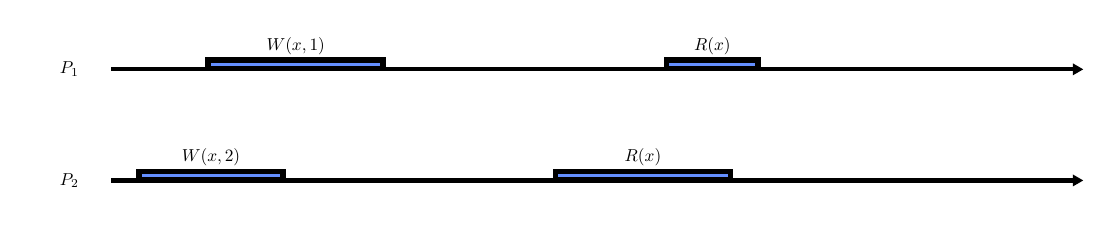 \begin{pgfpicture}
\pgfpathrectangle{\pgfpointorigin}{\pgfqpoint{380.0bp}{70.0bp}}
\pgfusepath{use as bounding box}
\begin{pgfscope}
\definecolor{fc}{rgb}{0.392,0.561,1.0}
\pgfsetfillcolor{fc}
\pgfsetlinewidth{2.0bp}
\definecolor{sc}{rgb}{0.0,0.0,0.0}
\pgfsetstrokecolor{sc}
\pgfsetmiterjoin
\pgfsetbuttcap
\pgfpathqmoveto{253.0bp}{15.3bp}
\pgfpathqlineto{253.0bp}{18.3bp}
\pgfpathqlineto{190.0bp}{18.3bp}
\pgfpathqlineto{190.0bp}{15.3bp}
\pgfpathqlineto{253.0bp}{15.3bp}
\pgfpathclose
\pgfusepathqfillstroke
\end{pgfscope}
\begin{pgfscope}
\definecolor{fc}{rgb}{0.0,0.0,0.0}
\pgfsetfillcolor{fc}
\pgftransformshift{\pgfqpoint{221.5bp}{23.4bp}}
\pgftransformscale{0.625}
\pgftext[]{$R(x)$}
\end{pgfscope}
\begin{pgfscope}
\definecolor{fc}{rgb}{0.0,0.0,0.0}
\pgfsetfillcolor{fc}
\pgfsetfillopacity{0.0}
\pgfpathqmoveto{221.6bp}{18.4bp}
\pgfpathqcurveto{221.6bp}{18.455bp}{221.555bp}{18.5bp}{221.5bp}{18.5bp}
\pgfpathqcurveto{221.445bp}{18.5bp}{221.4bp}{18.455bp}{221.4bp}{18.4bp}
\pgfpathqcurveto{221.4bp}{18.345bp}{221.445bp}{18.3bp}{221.5bp}{18.3bp}
\pgfpathqcurveto{221.555bp}{18.3bp}{221.6bp}{18.345bp}{221.6bp}{18.4bp}
\pgfpathclose
\pgfusepathqfill
\end{pgfscope}
\begin{pgfscope}
\definecolor{fc}{rgb}{0.392,0.561,1.0}
\pgfsetfillcolor{fc}
\pgfsetlinewidth{2.0bp}
\definecolor{sc}{rgb}{0.0,0.0,0.0}
\pgfsetstrokecolor{sc}
\pgfsetmiterjoin
\pgfsetbuttcap
\pgfpathqmoveto{92.0bp}{15.3bp}
\pgfpathqlineto{92.0bp}{18.3bp}
\pgfpathqlineto{40.0bp}{18.3bp}
\pgfpathqlineto{40.0bp}{15.3bp}
\pgfpathqlineto{92.0bp}{15.3bp}
\pgfpathclose
\pgfusepathqfillstroke
\end{pgfscope}
\begin{pgfscope}
\definecolor{fc}{rgb}{0.0,0.0,0.0}
\pgfsetfillcolor{fc}
\pgftransformshift{\pgfqpoint{66.0bp}{23.4bp}}
\pgftransformscale{0.625}
\pgftext[]{$W(x, 2)$}
\end{pgfscope}
\begin{pgfscope}
\definecolor{fc}{rgb}{0.0,0.0,0.0}
\pgfsetfillcolor{fc}
\pgfsetfillopacity{0.0}
\pgfpathqmoveto{66.1bp}{18.4bp}
\pgfpathqcurveto{66.1bp}{18.455bp}{66.055bp}{18.5bp}{66.0bp}{18.5bp}
\pgfpathqcurveto{65.945bp}{18.5bp}{65.9bp}{18.455bp}{65.9bp}{18.4bp}
\pgfpathqcurveto{65.9bp}{18.345bp}{65.945bp}{18.3bp}{66.0bp}{18.3bp}
\pgfpathqcurveto{66.055bp}{18.3bp}{66.1bp}{18.345bp}{66.1bp}{18.4bp}
\pgfpathclose
\pgfusepathqfill
\end{pgfscope}
\begin{pgfscope}
\pgfsetlinewidth{1.5bp}
\definecolor{sc}{rgb}{0.0,0.0,0.0}
\pgfsetstrokecolor{sc}
\pgfsetmiterjoin
\pgfsetbuttcap
\pgfpathqmoveto{30.0bp}{15.0bp}
\pgfpathqlineto{376.249bp}{15.0bp}
\pgfusepathqstroke
\end{pgfscope}
\begin{pgfscope}
\definecolor{fc}{rgb}{0.0,0.0,0.0}
\pgfsetfillcolor{fc}
\pgfusepathqfill
\end{pgfscope}
\begin{pgfscope}
\definecolor{fc}{rgb}{0.0,0.0,0.0}
\pgfsetfillcolor{fc}
\pgfusepathqfill
\end{pgfscope}
\begin{pgfscope}
\definecolor{fc}{rgb}{0.0,0.0,0.0}
\pgfsetfillcolor{fc}
\pgfpathqmoveto{380.0bp}{15.0bp}
\pgfpathqlineto{376.249bp}{17.166bp}
\pgfpathqlineto{376.249bp}{12.834bp}
\pgfpathqlineto{380.0bp}{15.0bp}
\pgfpathclose
\pgfusepathqfill
\end{pgfscope}
\begin{pgfscope}
\definecolor{fc}{rgb}{0.0,0.0,0.0}
\pgfsetfillcolor{fc}
\pgfusepathqfill
\end{pgfscope}
\begin{pgfscope}
\definecolor{fc}{rgb}{0.0,0.0,0.0}
\pgfsetfillcolor{fc}
\pgfsetfillopacity{0.0}
\pgfpathqmoveto{30.0bp}{0.0bp}
\pgfpathqlineto{30.0bp}{30.0bp}
\pgfpathqlineto{0.0bp}{30.0bp}
\pgfpathqlineto{-0.0bp}{0.0bp}
\pgfpathqlineto{30.0bp}{0.0bp}
\pgfpathclose
\pgfusepathqfill
\end{pgfscope}
\begin{pgfscope}
\definecolor{fc}{rgb}{0.0,0.0,0.0}
\pgfsetfillcolor{fc}
\pgftransformshift{\pgfqpoint{15.0bp}{15.0bp}}
\pgftransformscale{0.625}
\pgftext[]{$P_2$}
\end{pgfscope}
\begin{pgfscope}
\definecolor{fc}{rgb}{0.392,0.561,1.0}
\pgfsetfillcolor{fc}
\pgfsetlinewidth{2.0bp}
\definecolor{sc}{rgb}{0.0,0.0,0.0}
\pgfsetstrokecolor{sc}
\pgfsetmiterjoin
\pgfsetbuttcap
\pgfpathqmoveto{263.0bp}{55.3bp}
\pgfpathqlineto{263.0bp}{58.3bp}
\pgfpathqlineto{230.0bp}{58.3bp}
\pgfpathqlineto{230.0bp}{55.3bp}
\pgfpathqlineto{263.0bp}{55.3bp}
\pgfpathclose
\pgfusepathqfillstroke
\end{pgfscope}
\begin{pgfscope}
\definecolor{fc}{rgb}{0.0,0.0,0.0}
\pgfsetfillcolor{fc}
\pgftransformshift{\pgfqpoint{246.5bp}{63.4bp}}
\pgftransformscale{0.625}
\pgftext[]{$R(x)$}
\end{pgfscope}
\begin{pgfscope}
\definecolor{fc}{rgb}{0.0,0.0,0.0}
\pgfsetfillcolor{fc}
\pgfsetfillopacity{0.0}
\pgfpathqmoveto{246.6bp}{58.4bp}
\pgfpathqcurveto{246.6bp}{58.455bp}{246.555bp}{58.5bp}{246.5bp}{58.5bp}
\pgfpathqcurveto{246.445bp}{58.5bp}{246.4bp}{58.455bp}{246.4bp}{58.4bp}
\pgfpathqcurveto{246.4bp}{58.345bp}{246.445bp}{58.3bp}{246.5bp}{58.3bp}
\pgfpathqcurveto{246.555bp}{58.3bp}{246.6bp}{58.345bp}{246.6bp}{58.4bp}
\pgfpathclose
\pgfusepathqfill
\end{pgfscope}
\begin{pgfscope}
\definecolor{fc}{rgb}{0.392,0.561,1.0}
\pgfsetfillcolor{fc}
\pgfsetlinewidth{2.0bp}
\definecolor{sc}{rgb}{0.0,0.0,0.0}
\pgfsetstrokecolor{sc}
\pgfsetmiterjoin
\pgfsetbuttcap
\pgfpathqmoveto{128.0bp}{55.3bp}
\pgfpathqlineto{128.0bp}{58.3bp}
\pgfpathqlineto{65.0bp}{58.3bp}
\pgfpathqlineto{65.0bp}{55.3bp}
\pgfpathqlineto{128.0bp}{55.3bp}
\pgfpathclose
\pgfusepathqfillstroke
\end{pgfscope}
\begin{pgfscope}
\definecolor{fc}{rgb}{0.0,0.0,0.0}
\pgfsetfillcolor{fc}
\pgftransformshift{\pgfqpoint{96.5bp}{63.4bp}}
\pgftransformscale{0.625}
\pgftext[]{$W(x, 1)$}
\end{pgfscope}
\begin{pgfscope}
\definecolor{fc}{rgb}{0.0,0.0,0.0}
\pgfsetfillcolor{fc}
\pgfsetfillopacity{0.0}
\pgfpathqmoveto{96.6bp}{58.4bp}
\pgfpathqcurveto{96.6bp}{58.455bp}{96.555bp}{58.5bp}{96.5bp}{58.5bp}
\pgfpathqcurveto{96.445bp}{58.5bp}{96.4bp}{58.455bp}{96.4bp}{58.4bp}
\pgfpathqcurveto{96.4bp}{58.345bp}{96.445bp}{58.3bp}{96.5bp}{58.3bp}
\pgfpathqcurveto{96.555bp}{58.3bp}{96.6bp}{58.345bp}{96.6bp}{58.4bp}
\pgfpathclose
\pgfusepathqfill
\end{pgfscope}
\begin{pgfscope}
\pgfsetlinewidth{1.5bp}
\definecolor{sc}{rgb}{0.0,0.0,0.0}
\pgfsetstrokecolor{sc}
\pgfsetmiterjoin
\pgfsetbuttcap
\pgfpathqmoveto{30.0bp}{55.0bp}
\pgfpathqlineto{376.249bp}{55.0bp}
\pgfusepathqstroke
\end{pgfscope}
\begin{pgfscope}
\definecolor{fc}{rgb}{0.0,0.0,0.0}
\pgfsetfillcolor{fc}
\pgfusepathqfill
\end{pgfscope}
\begin{pgfscope}
\definecolor{fc}{rgb}{0.0,0.0,0.0}
\pgfsetfillcolor{fc}
\pgfusepathqfill
\end{pgfscope}
\begin{pgfscope}
\definecolor{fc}{rgb}{0.0,0.0,0.0}
\pgfsetfillcolor{fc}
\pgfpathqmoveto{380.0bp}{55.0bp}
\pgfpathqlineto{376.249bp}{57.166bp}
\pgfpathqlineto{376.249bp}{52.834bp}
\pgfpathqlineto{380.0bp}{55.0bp}
\pgfpathclose
\pgfusepathqfill
\end{pgfscope}
\begin{pgfscope}
\definecolor{fc}{rgb}{0.0,0.0,0.0}
\pgfsetfillcolor{fc}
\pgfusepathqfill
\end{pgfscope}
\begin{pgfscope}
\definecolor{fc}{rgb}{0.0,0.0,0.0}
\pgfsetfillcolor{fc}
\pgfsetfillopacity{0.0}
\pgfpathqmoveto{30.0bp}{40.0bp}
\pgfpathqlineto{30.0bp}{70.0bp}
\pgfpathqlineto{0.0bp}{70.0bp}
\pgfpathqlineto{-0.0bp}{40.0bp}
\pgfpathqlineto{30.0bp}{40.0bp}
\pgfpathclose
\pgfusepathqfill
\end{pgfscope}
\begin{pgfscope}
\definecolor{fc}{rgb}{0.0,0.0,0.0}
\pgfsetfillcolor{fc}
\pgftransformshift{\pgfqpoint{15.0bp}{55.0bp}}
\pgftransformscale{0.625}
\pgftext[]{$P_1$}
\end{pgfscope}
\end{pgfpicture}

